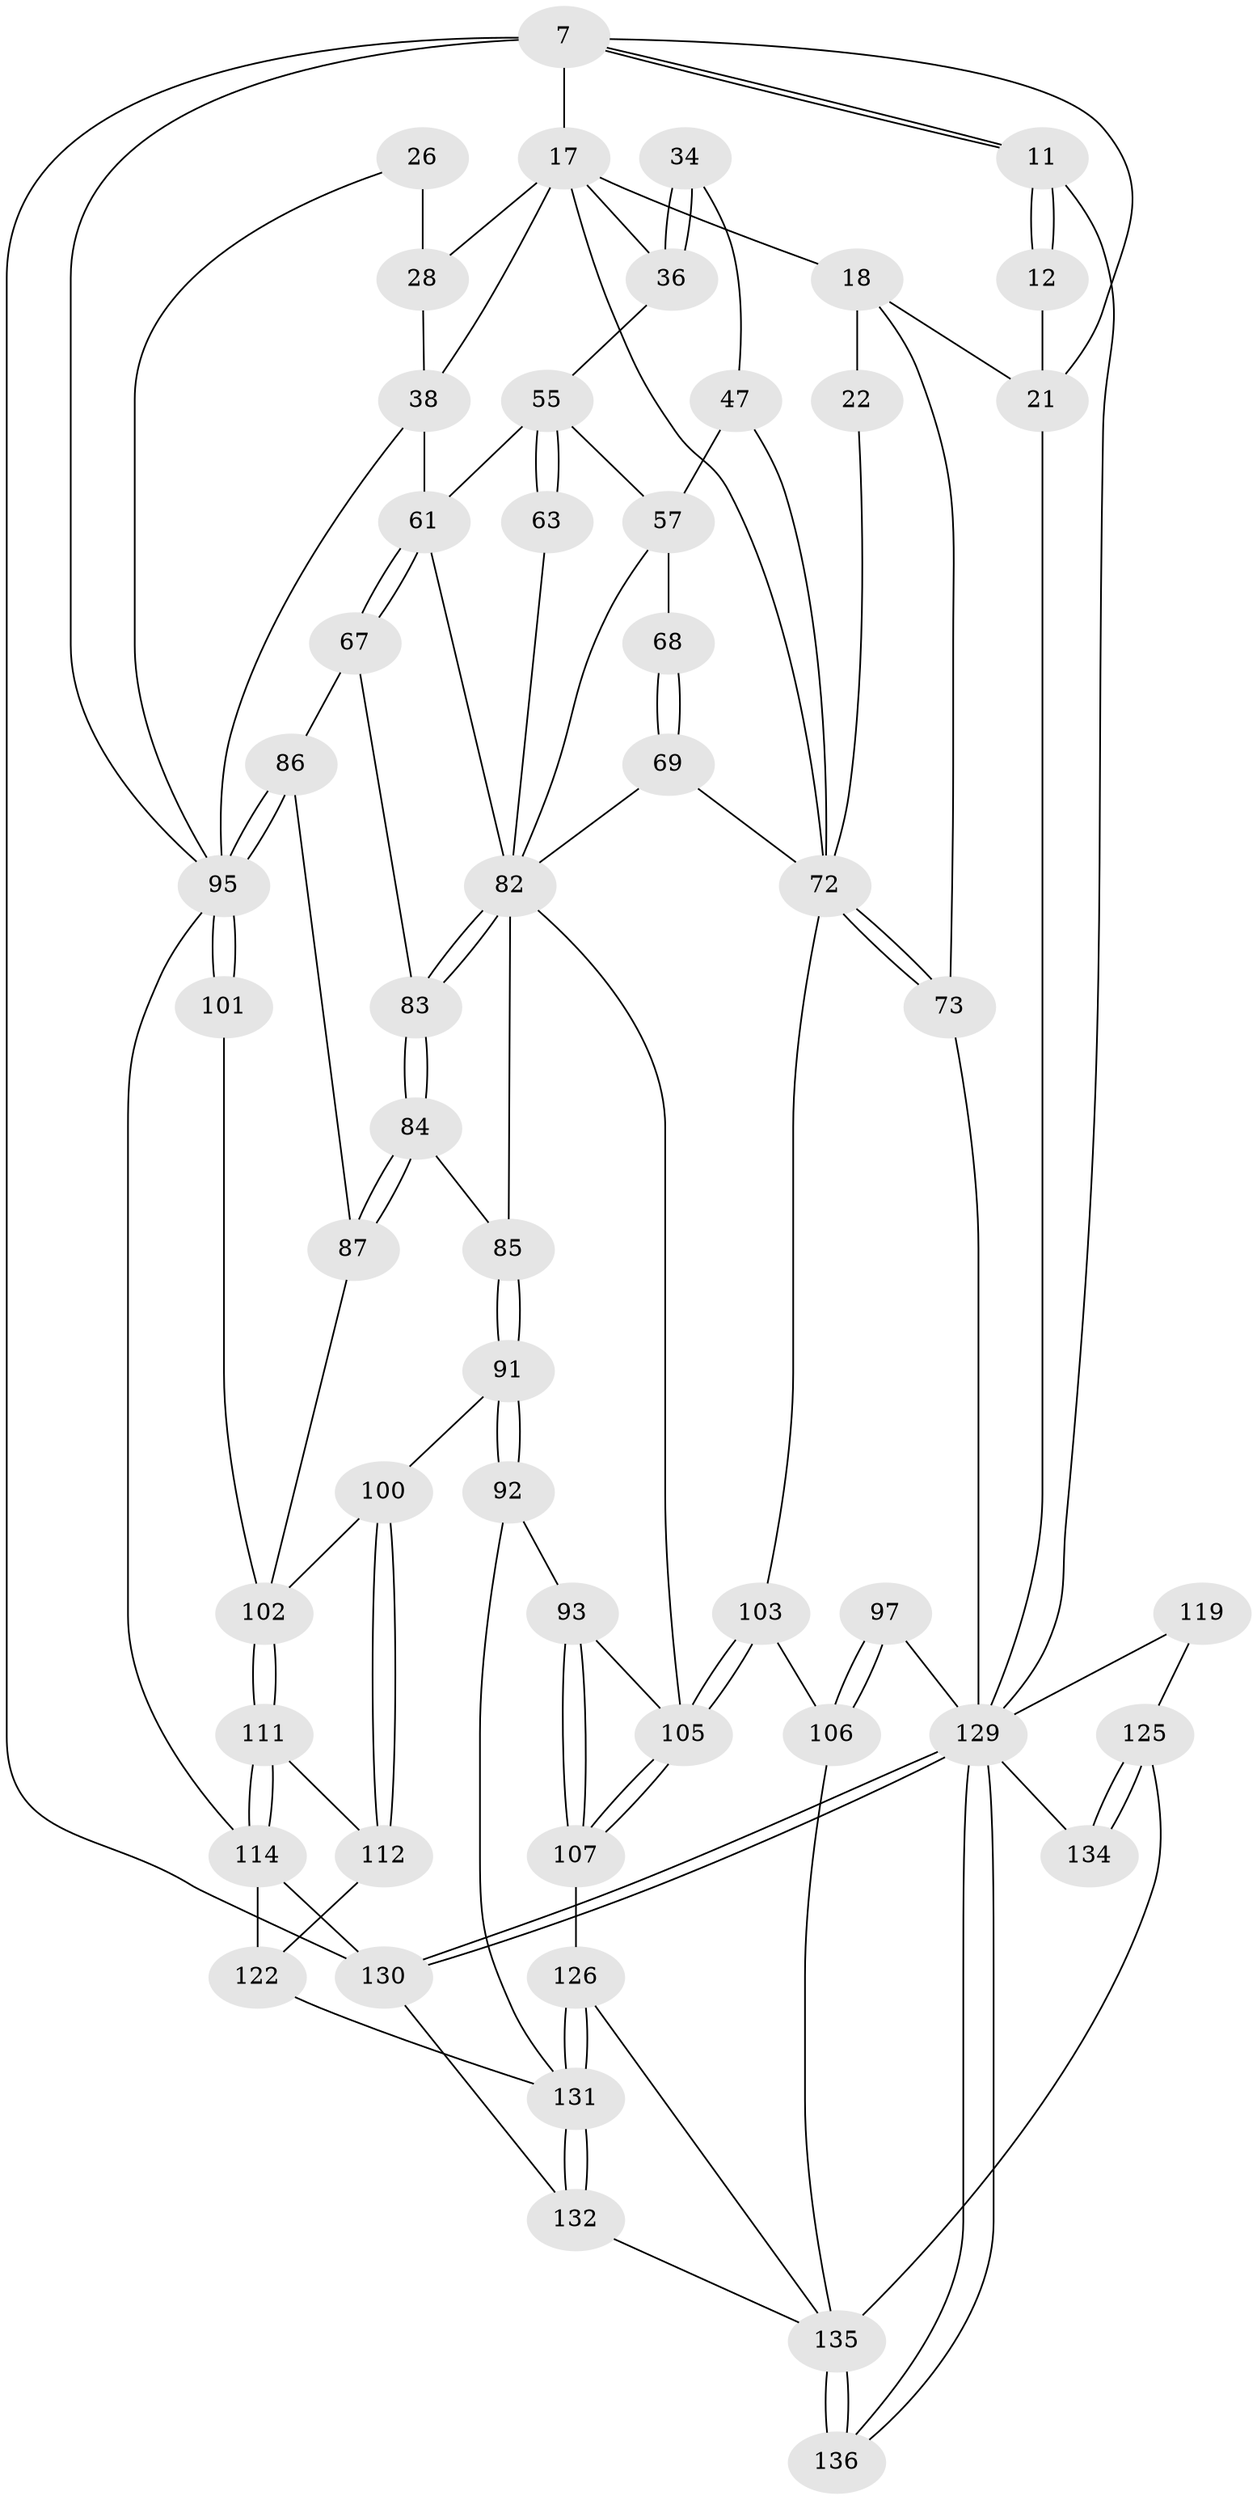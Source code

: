 // original degree distribution, {3: 0.029411764705882353, 4: 0.19852941176470587, 6: 0.21323529411764705, 5: 0.5588235294117647}
// Generated by graph-tools (version 1.1) at 2025/05/03/04/25 22:05:30]
// undirected, 54 vertices, 119 edges
graph export_dot {
graph [start="1"]
  node [color=gray90,style=filled];
  7 [pos="+0+0",super="+6"];
  11 [pos="+0+0.11741232418582845"];
  12 [pos="+0+0.14377495777218235"];
  17 [pos="+0.43159314661613946+0.03244972640289825",super="+13+14"];
  18 [pos="+0.21698928846108823+0.16698299632092214",super="+2+3"];
  21 [pos="+0.12709998820732732+0.18047711734322736",super="+10"];
  22 [pos="+0.32702700039647764+0.1552906163066542"];
  26 [pos="+1+0.09627774454551434"];
  28 [pos="+0.9250375553158229+0.12770807797281308",super="+25"];
  34 [pos="+0.5794130647234125+0.17160654506240297"];
  36 [pos="+0.6369487082657175+0.21549260896367536",super="+33+16"];
  38 [pos="+0.9191171252254545+0.2741408382616199",super="+30"];
  47 [pos="+0.48857748968981196+0.2879688462097217",super="+35"];
  55 [pos="+0.6139398705366123+0.4525003138917536",super="+48+40+46"];
  57 [pos="+0.5833579074978117+0.40794067293365016",super="+56+49+50"];
  61 [pos="+0.9378848720217912+0.4092416700115959",super="+41+42+31"];
  63 [pos="+0.7259443197249493+0.3721958774412864"];
  67 [pos="+0.9445179027279494+0.4175203253529492"];
  68 [pos="+0.5061984028996177+0.36592721148576973",super="+58"];
  69 [pos="+0.5550357067056724+0.48426803591087275",super="+59"];
  72 [pos="+0.380049251685859+0.5273374317182644",super="+60+44+43+24+23"];
  73 [pos="+0.09573499644300651+0.5136035224164769",super="+54"];
  82 [pos="+0.777412243379276+0.4634922551699054",super="+74+75+62"];
  83 [pos="+0.8344639121738532+0.5014902338671577",super="+81"];
  84 [pos="+0.8084406917482369+0.5696526284172237"];
  85 [pos="+0.7409943982680157+0.5504724700925943"];
  86 [pos="+0.9049875609468154+0.5675405663254024",super="+66"];
  87 [pos="+0.8133386426924035+0.5733665254396216"];
  91 [pos="+0.6685365057604921+0.6784773508573275"];
  92 [pos="+0.6380651471935408+0.6940411993275775"];
  93 [pos="+0.6239717592835121+0.6902418262247332"];
  95 [pos="+0.9328007656834192+0.6061621245695105",super="+80"];
  97 [pos="+0.22028492314572426+0.6668519103193641"];
  100 [pos="+0.7789234636429537+0.6956643644070085"];
  101 [pos="+0.9547678289222186+0.6494167892187114"];
  102 [pos="+0.852737886264572+0.6767332035579103",super="+99"];
  103 [pos="+0.44524836568952997+0.6560396028353456",super="+90"];
  105 [pos="+0.45869495000550176+0.6800534109521369",super="+94"];
  106 [pos="+0.33243102645033173+0.7126180141401979",super="+104+96"];
  107 [pos="+0.48605810516776987+0.778072707264099"];
  111 [pos="+0.8616618296760505+0.7180750101167266"];
  112 [pos="+0.7995470976661397+0.7612624554295607"];
  114 [pos="+0.9688622380956512+0.9013867982752788",super="+113"];
  119 [pos="+0.108642917056549+0.8037476319424766",super="+118"];
  122 [pos="+0.7325614822392882+0.8043602246098278",super="+121"];
  125 [pos="+0.1528449507514848+0.8265240615566357",super="+117+116"];
  126 [pos="+0.6005735973820335+0.9869007990412254",super="+108"];
  129 [pos="+0+1",super="+128+127+98"];
  130 [pos="+0+1",super="+78"];
  131 [pos="+0.6716790918592694+1",super="+123+124"];
  132 [pos="+0.7010133652076176+1"];
  134 [pos="+0.1829330571319103+0.8572807946749836",super="+133"];
  135 [pos="+0.3488960028822117+1",super="+115"];
  136 [pos="+0.26772984497529795+1"];
  7 -- 11;
  7 -- 11;
  7 -- 130 [weight=2];
  7 -- 95;
  7 -- 17;
  7 -- 21;
  11 -- 12;
  11 -- 12;
  11 -- 129;
  12 -- 21 [weight=2];
  17 -- 36 [weight=2];
  17 -- 18;
  17 -- 28;
  17 -- 38;
  17 -- 72;
  18 -- 22 [weight=2];
  18 -- 21;
  18 -- 73;
  21 -- 129;
  22 -- 72;
  26 -- 28 [weight=2];
  26 -- 95;
  28 -- 38;
  34 -- 36 [weight=2];
  34 -- 36;
  34 -- 47;
  36 -- 55 [weight=2];
  38 -- 61 [weight=2];
  38 -- 95;
  47 -- 57;
  47 -- 72 [weight=2];
  55 -- 63 [weight=2];
  55 -- 63;
  55 -- 61 [weight=2];
  55 -- 57 [weight=2];
  57 -- 68 [weight=2];
  57 -- 82;
  61 -- 67;
  61 -- 67;
  61 -- 82;
  63 -- 82;
  67 -- 86;
  67 -- 83;
  68 -- 69 [weight=2];
  68 -- 69;
  69 -- 72;
  69 -- 82;
  72 -- 73 [weight=2];
  72 -- 73;
  72 -- 103;
  73 -- 129 [weight=3];
  82 -- 83;
  82 -- 83;
  82 -- 85;
  82 -- 105;
  83 -- 84;
  83 -- 84;
  84 -- 85;
  84 -- 87;
  84 -- 87;
  85 -- 91;
  85 -- 91;
  86 -- 87;
  86 -- 95 [weight=2];
  86 -- 95;
  87 -- 102;
  91 -- 92;
  91 -- 92;
  91 -- 100;
  92 -- 93;
  92 -- 131;
  93 -- 107;
  93 -- 107;
  93 -- 105;
  95 -- 101 [weight=2];
  95 -- 101;
  95 -- 114;
  97 -- 106 [weight=2];
  97 -- 106;
  97 -- 129;
  100 -- 112;
  100 -- 112;
  100 -- 102;
  101 -- 102;
  102 -- 111;
  102 -- 111;
  103 -- 105 [weight=2];
  103 -- 105;
  103 -- 106 [weight=2];
  105 -- 107;
  105 -- 107;
  106 -- 135;
  107 -- 126;
  111 -- 112;
  111 -- 114;
  111 -- 114;
  112 -- 122;
  114 -- 130;
  114 -- 122 [weight=2];
  119 -- 125 [weight=2];
  119 -- 129 [weight=2];
  122 -- 131;
  125 -- 134 [weight=2];
  125 -- 134;
  125 -- 135;
  126 -- 131 [weight=2];
  126 -- 131;
  126 -- 135;
  129 -- 130 [weight=2];
  129 -- 130;
  129 -- 136;
  129 -- 136;
  129 -- 134 [weight=2];
  130 -- 132;
  131 -- 132;
  131 -- 132;
  132 -- 135;
  135 -- 136 [weight=2];
  135 -- 136;
}
